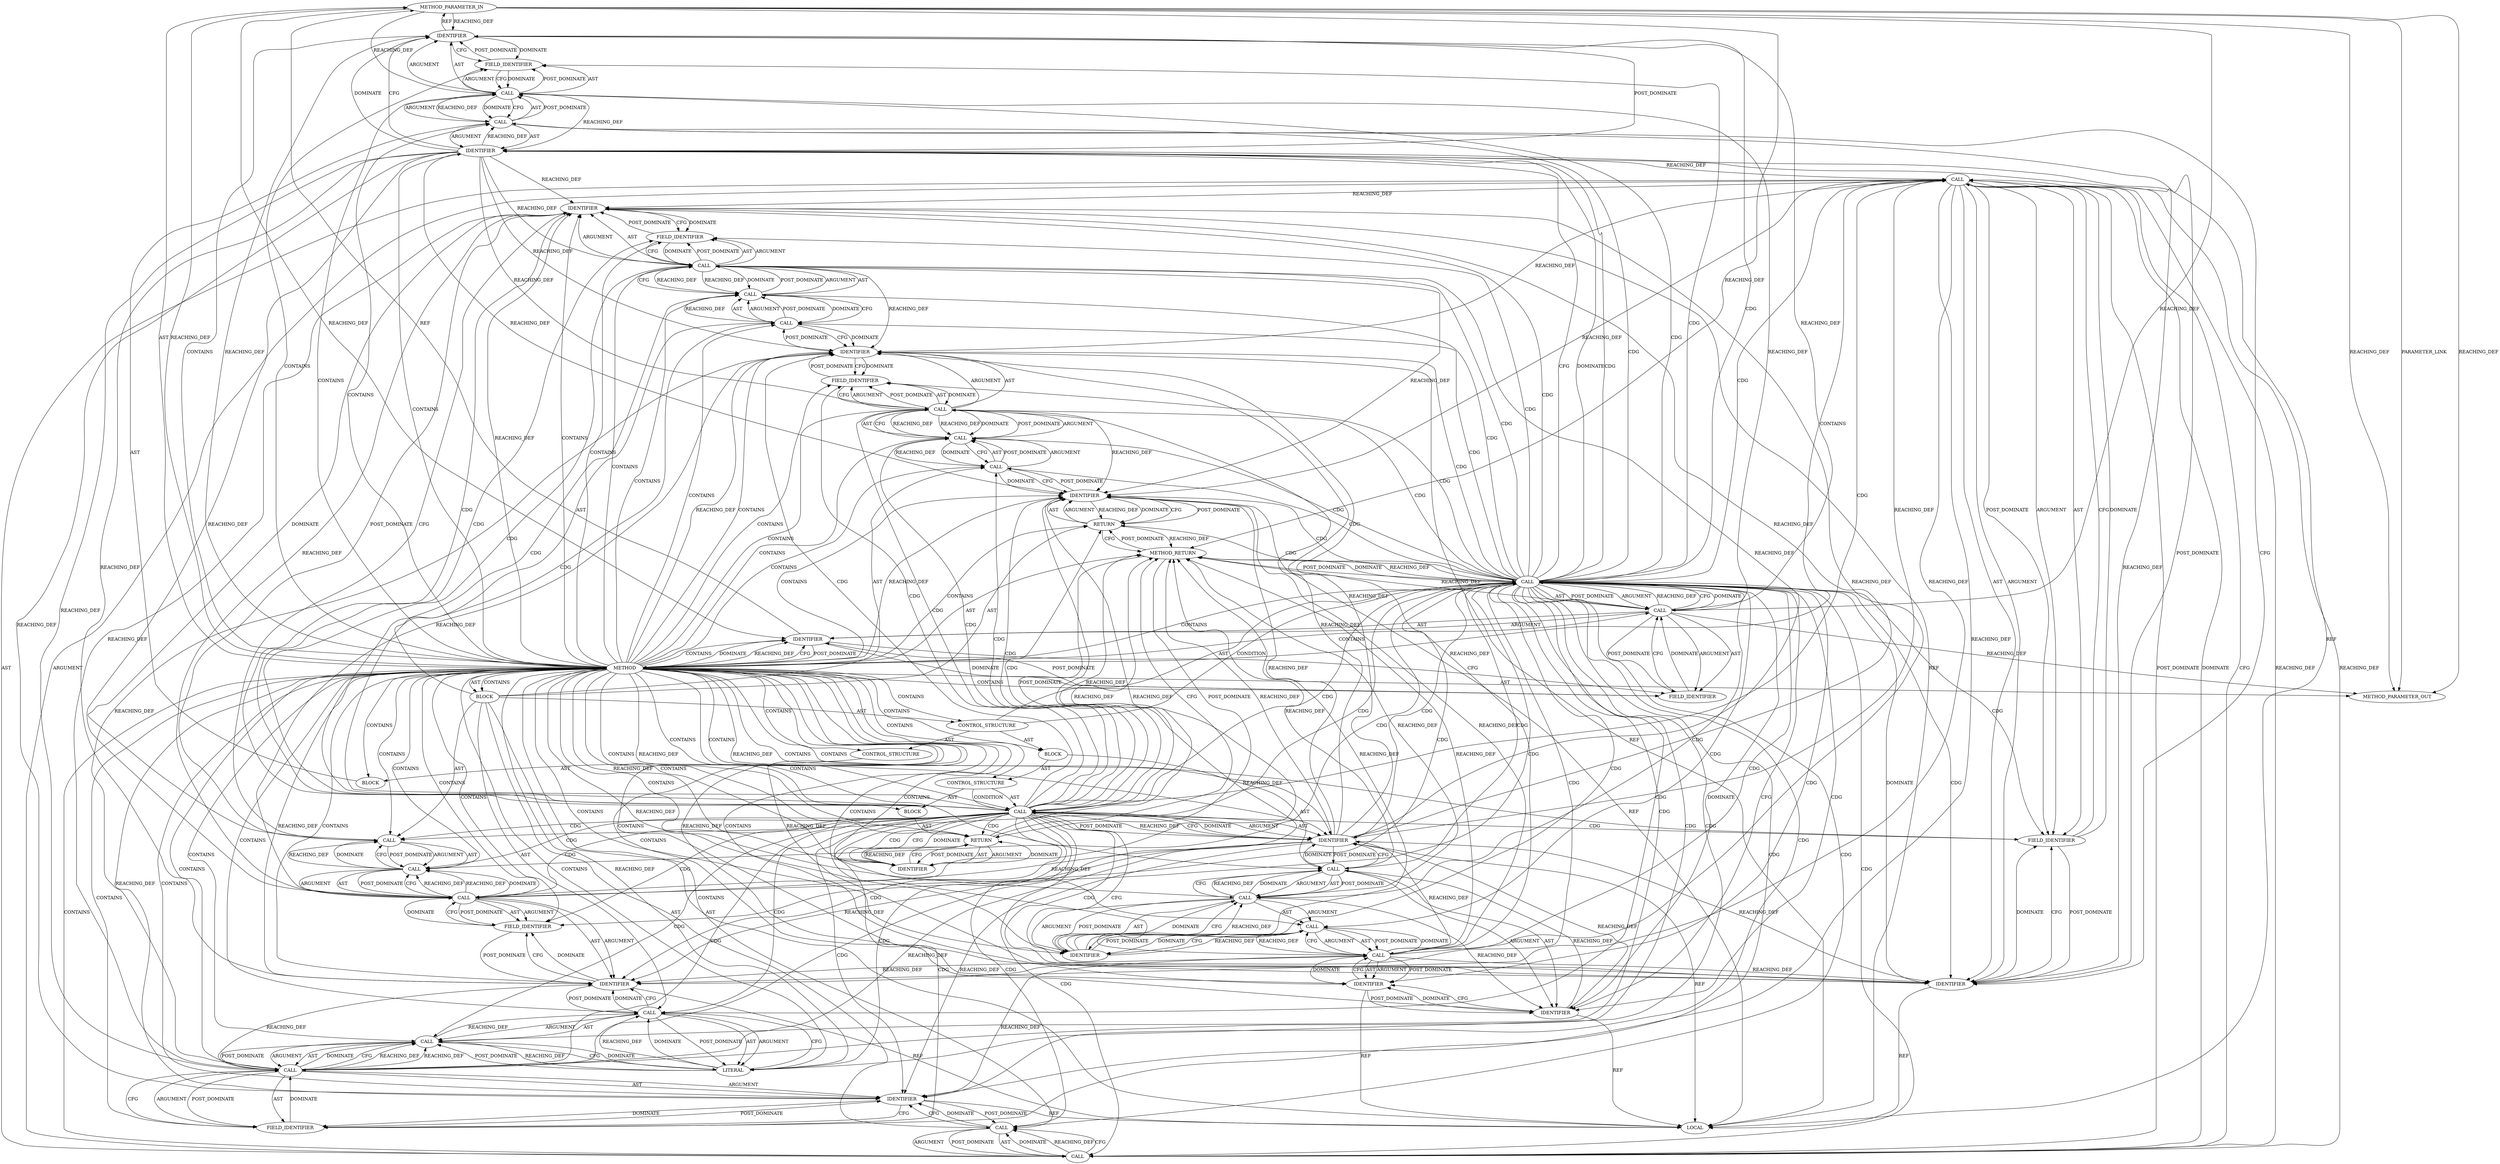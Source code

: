 digraph {
  18029 [label=METHOD_PARAMETER_IN ORDER=1 CODE="struct tls_context *ctx" IS_VARIADIC=false COLUMN_NUMBER=46 LINE_NUMBER=2636 TYPE_FULL_NAME="tls_context*" EVALUATION_STRATEGY="BY_VALUE" INDEX=1 NAME="ctx"]
  18046 [label=CALL ORDER=1 ARGUMENT_INDEX=-1 CODE="!sw_ctx_rx" COLUMN_NUMBER=7 METHOD_FULL_NAME="<operator>.logicalNot" LINE_NUMBER=2642 TYPE_FULL_NAME="<empty>" DISPATCH_TYPE="STATIC_DISPATCH" SIGNATURE="" NAME="<operator>.logicalNot"]
  18056 [label=IDENTIFIER ORDER=1 ARGUMENT_INDEX=1 CODE="ctx" COLUMN_NUMBER=15 LINE_NUMBER=2645 TYPE_FULL_NAME="tls_context*" NAME="ctx"]
  18081 [label=CALL ORDER=1 ARGUMENT_INDEX=1 CODE="sw_ctx_rx->async_hold" COLUMN_NUMBER=23 METHOD_FULL_NAME="<operator>.indirectFieldAccess" LINE_NUMBER=2652 TYPE_FULL_NAME="<empty>" DISPATCH_TYPE="STATIC_DISPATCH" SIGNATURE="" NAME="<operator>.indirectFieldAccess"]
  18073 [label=FIELD_IDENTIFIER ORDER=2 ARGUMENT_INDEX=2 CODE="wq" COLUMN_NUMBER=23 LINE_NUMBER=2650 CANONICAL_NAME="wq"]
  18041 [label=CALL ORDER=1 ARGUMENT_INDEX=1 CODE="sizeof(*sw_ctx_rx)" COLUMN_NUMBER=23 METHOD_FULL_NAME="<operator>.sizeOf" LINE_NUMBER=2641 TYPE_FULL_NAME="<empty>" DISPATCH_TYPE="STATIC_DISPATCH" SIGNATURE="" NAME="<operator>.sizeOf"]
  18077 [label=IDENTIFIER ORDER=1 ARGUMENT_INDEX=1 CODE="sw_ctx_rx" COLUMN_NUMBER=23 LINE_NUMBER=2651 TYPE_FULL_NAME="tls_sw_context_rx*" NAME="sw_ctx_rx"]
  18054 [label=IDENTIFIER ORDER=1 ARGUMENT_INDEX=1 CODE="sw_ctx_rx" COLUMN_NUMBER=3 LINE_NUMBER=2645 TYPE_FULL_NAME="tls_sw_context_rx*" NAME="sw_ctx_rx"]
  18045 [label=CONTROL_STRUCTURE CONTROL_STRUCTURE_TYPE="IF" ORDER=2 PARSER_TYPE_NAME="CASTIfStatement" ARGUMENT_INDEX=-1 CODE="if (!sw_ctx_rx)" COLUMN_NUMBER=3 LINE_NUMBER=2642]
  18063 [label=CALL ORDER=4 ARGUMENT_INDEX=-1 CODE="atomic_set(&sw_ctx_rx->decrypt_pending, 1)" COLUMN_NUMBER=2 METHOD_FULL_NAME="atomic_set" LINE_NUMBER=2649 TYPE_FULL_NAME="<empty>" DISPATCH_TYPE="STATIC_DISPATCH" SIGNATURE="" NAME="atomic_set"]
  18076 [label=CALL ORDER=1 ARGUMENT_INDEX=1 CODE="sw_ctx_rx->rx_list" COLUMN_NUMBER=23 METHOD_FULL_NAME="<operator>.indirectFieldAccess" LINE_NUMBER=2651 TYPE_FULL_NAME="<empty>" DISPATCH_TYPE="STATIC_DISPATCH" SIGNATURE="" NAME="<operator>.indirectFieldAccess"]
  18031 [label=LOCAL ORDER=1 CODE="struct tls_sw_context_rx* sw_ctx_rx" COLUMN_NUMBER=27 LINE_NUMBER=2638 TYPE_FULL_NAME="tls_sw_context_rx*" NAME="sw_ctx_rx"]
  18051 [label=CONTROL_STRUCTURE CONTROL_STRUCTURE_TYPE="ELSE" ORDER=3 PARSER_TYPE_NAME="CASTCompoundStatement" ARGUMENT_INDEX=-1 CODE="else" COLUMN_NUMBER=9 LINE_NUMBER=2644]
  18032 [label=CONTROL_STRUCTURE CONTROL_STRUCTURE_TYPE="IF" ORDER=2 PARSER_TYPE_NAME="CASTIfStatement" ARGUMENT_INDEX=-1 CODE="if (!ctx->priv_ctx_rx)" COLUMN_NUMBER=2 LINE_NUMBER=2640]
  18064 [label=CALL ORDER=1 ARGUMENT_INDEX=1 CODE="&sw_ctx_rx->decrypt_pending" COLUMN_NUMBER=13 METHOD_FULL_NAME="<operator>.addressOf" LINE_NUMBER=2649 TYPE_FULL_NAME="<empty>" DISPATCH_TYPE="STATIC_DISPATCH" SIGNATURE="" NAME="<operator>.addressOf"]
  18079 [label=CALL ORDER=7 ARGUMENT_INDEX=-1 CODE="skb_queue_head_init(&sw_ctx_rx->async_hold)" COLUMN_NUMBER=2 METHOD_FULL_NAME="skb_queue_head_init" LINE_NUMBER=2652 TYPE_FULL_NAME="<empty>" DISPATCH_TYPE="STATIC_DISPATCH" SIGNATURE="" NAME="skb_queue_head_init"]
  18082 [label=IDENTIFIER ORDER=1 ARGUMENT_INDEX=1 CODE="sw_ctx_rx" COLUMN_NUMBER=23 LINE_NUMBER=2652 TYPE_FULL_NAME="tls_sw_context_rx*" NAME="sw_ctx_rx"]
  18085 [label=IDENTIFIER ORDER=1 ARGUMENT_INDEX=-1 CODE="sw_ctx_rx" COLUMN_NUMBER=9 LINE_NUMBER=2654 TYPE_FULL_NAME="tls_sw_context_rx*" NAME="sw_ctx_rx"]
  18034 [label=CALL ORDER=1 ARGUMENT_INDEX=1 CODE="ctx->priv_ctx_rx" COLUMN_NUMBER=7 METHOD_FULL_NAME="<operator>.indirectFieldAccess" LINE_NUMBER=2640 TYPE_FULL_NAME="<empty>" DISPATCH_TYPE="STATIC_DISPATCH" SIGNATURE="" NAME="<operator>.indirectFieldAccess"]
  18042 [label=CALL ORDER=1 ARGUMENT_INDEX=1 CODE="*sw_ctx_rx" COLUMN_NUMBER=30 METHOD_FULL_NAME="<operator>.indirection" LINE_NUMBER=2641 TYPE_FULL_NAME="<empty>" DISPATCH_TYPE="STATIC_DISPATCH" SIGNATURE="" NAME="<operator>.indirection"]
  18047 [label=IDENTIFIER ORDER=1 ARGUMENT_INDEX=1 CODE="sw_ctx_rx" COLUMN_NUMBER=8 LINE_NUMBER=2642 TYPE_FULL_NAME="tls_sw_context_rx*" NAME="sw_ctx_rx"]
  18043 [label=IDENTIFIER ORDER=1 ARGUMENT_INDEX=1 CODE="sw_ctx_rx" COLUMN_NUMBER=31 LINE_NUMBER=2641 TYPE_FULL_NAME="tls_sw_context_rx*" NAME="sw_ctx_rx"]
  18037 [label=BLOCK ORDER=2 ARGUMENT_INDEX=-1 CODE="{
		sw_ctx_rx = kzalloc(sizeof(*sw_ctx_rx), GFP_KERNEL);
		if (!sw_ctx_rx)
			return NULL;
	}" COLUMN_NUMBER=25 LINE_NUMBER=2640 TYPE_FULL_NAME="void"]
  18033 [label=CALL ORDER=1 ARGUMENT_INDEX=-1 CODE="!ctx->priv_ctx_rx" COLUMN_NUMBER=6 METHOD_FULL_NAME="<operator>.logicalNot" LINE_NUMBER=2640 TYPE_FULL_NAME="<empty>" DISPATCH_TYPE="STATIC_DISPATCH" SIGNATURE="" NAME="<operator>.logicalNot"]
  18061 [label=IDENTIFIER ORDER=1 ARGUMENT_INDEX=1 CODE="sw_ctx_rx" COLUMN_NUMBER=20 LINE_NUMBER=2648 TYPE_FULL_NAME="tls_sw_context_rx*" NAME="sw_ctx_rx"]
  18059 [label=CALL ORDER=1 ARGUMENT_INDEX=1 CODE="&sw_ctx_rx->async_wait" COLUMN_NUMBER=19 METHOD_FULL_NAME="<operator>.addressOf" LINE_NUMBER=2648 TYPE_FULL_NAME="<empty>" DISPATCH_TYPE="STATIC_DISPATCH" SIGNATURE="" NAME="<operator>.addressOf"]
  18052 [label=BLOCK ORDER=1 ARGUMENT_INDEX=-1 CODE="{
		sw_ctx_rx = ctx->priv_ctx_rx;
	}" COLUMN_NUMBER=9 LINE_NUMBER=2644 TYPE_FULL_NAME="void"]
  18048 [label=BLOCK ORDER=2 ARGUMENT_INDEX=-1 CODE="<empty>" COLUMN_NUMBER=4 LINE_NUMBER=2643 TYPE_FULL_NAME="void"]
  18080 [label=CALL ORDER=1 ARGUMENT_INDEX=1 CODE="&sw_ctx_rx->async_hold" COLUMN_NUMBER=22 METHOD_FULL_NAME="<operator>.addressOf" LINE_NUMBER=2652 TYPE_FULL_NAME="<empty>" DISPATCH_TYPE="STATIC_DISPATCH" SIGNATURE="" NAME="<operator>.addressOf"]
  18072 [label=IDENTIFIER ORDER=1 ARGUMENT_INDEX=1 CODE="sw_ctx_rx" COLUMN_NUMBER=23 LINE_NUMBER=2650 TYPE_FULL_NAME="tls_sw_context_rx*" NAME="sw_ctx_rx"]
  18084 [label=RETURN ORDER=8 ARGUMENT_INDEX=-1 CODE="return sw_ctx_rx;" COLUMN_NUMBER=2 LINE_NUMBER=2654]
  18058 [label=CALL ORDER=3 ARGUMENT_INDEX=-1 CODE="crypto_init_wait(&sw_ctx_rx->async_wait)" COLUMN_NUMBER=2 METHOD_FULL_NAME="crypto_init_wait" LINE_NUMBER=2648 TYPE_FULL_NAME="<empty>" DISPATCH_TYPE="STATIC_DISPATCH" SIGNATURE="" NAME="crypto_init_wait"]
  18074 [label=CALL ORDER=6 ARGUMENT_INDEX=-1 CODE="skb_queue_head_init(&sw_ctx_rx->rx_list)" COLUMN_NUMBER=2 METHOD_FULL_NAME="skb_queue_head_init" LINE_NUMBER=2651 TYPE_FULL_NAME="<empty>" DISPATCH_TYPE="STATIC_DISPATCH" SIGNATURE="" NAME="skb_queue_head_init"]
  18039 [label=IDENTIFIER ORDER=1 ARGUMENT_INDEX=1 CODE="sw_ctx_rx" COLUMN_NUMBER=3 LINE_NUMBER=2641 TYPE_FULL_NAME="tls_sw_context_rx*" NAME="sw_ctx_rx"]
  18057 [label=FIELD_IDENTIFIER ORDER=2 ARGUMENT_INDEX=2 CODE="priv_ctx_rx" COLUMN_NUMBER=15 LINE_NUMBER=2645 CANONICAL_NAME="priv_ctx_rx"]
  18068 [label=LITERAL ORDER=2 ARGUMENT_INDEX=2 CODE="1" COLUMN_NUMBER=42 LINE_NUMBER=2649 TYPE_FULL_NAME="int"]
  18065 [label=CALL ORDER=1 ARGUMENT_INDEX=1 CODE="sw_ctx_rx->decrypt_pending" COLUMN_NUMBER=14 METHOD_FULL_NAME="<operator>.indirectFieldAccess" LINE_NUMBER=2649 TYPE_FULL_NAME="<empty>" DISPATCH_TYPE="STATIC_DISPATCH" SIGNATURE="" NAME="<operator>.indirectFieldAccess"]
  18070 [label=CALL ORDER=1 ARGUMENT_INDEX=1 CODE="&sw_ctx_rx->wq" COLUMN_NUMBER=22 METHOD_FULL_NAME="<operator>.addressOf" LINE_NUMBER=2650 TYPE_FULL_NAME="<empty>" DISPATCH_TYPE="STATIC_DISPATCH" SIGNATURE="" NAME="<operator>.addressOf"]
  18036 [label=FIELD_IDENTIFIER ORDER=2 ARGUMENT_INDEX=2 CODE="priv_ctx_rx" COLUMN_NUMBER=7 LINE_NUMBER=2640 CANONICAL_NAME="priv_ctx_rx"]
  18086 [label=METHOD_RETURN ORDER=3 CODE="RET" COLUMN_NUMBER=1 LINE_NUMBER=2636 TYPE_FULL_NAME="struct tls_sw_context_rx" EVALUATION_STRATEGY="BY_VALUE"]
  18078 [label=FIELD_IDENTIFIER ORDER=2 ARGUMENT_INDEX=2 CODE="rx_list" COLUMN_NUMBER=23 LINE_NUMBER=2651 CANONICAL_NAME="rx_list"]
  18050 [label=IDENTIFIER ORDER=1 ARGUMENT_INDEX=-1 CODE="NULL" COLUMN_NUMBER=11 LINE_NUMBER=2643 TYPE_FULL_NAME="ANY" NAME="NULL"]
  18053 [label=CALL ORDER=1 ARGUMENT_INDEX=-1 CODE="sw_ctx_rx = ctx->priv_ctx_rx" COLUMN_NUMBER=3 METHOD_FULL_NAME="<operator>.assignment" LINE_NUMBER=2645 TYPE_FULL_NAME="<empty>" DISPATCH_TYPE="STATIC_DISPATCH" SIGNATURE="" NAME="<operator>.assignment"]
  18055 [label=CALL ORDER=2 ARGUMENT_INDEX=2 CODE="ctx->priv_ctx_rx" COLUMN_NUMBER=15 METHOD_FULL_NAME="<operator>.indirectFieldAccess" LINE_NUMBER=2645 TYPE_FULL_NAME="<empty>" DISPATCH_TYPE="STATIC_DISPATCH" SIGNATURE="" NAME="<operator>.indirectFieldAccess"]
  18071 [label=CALL ORDER=1 ARGUMENT_INDEX=1 CODE="sw_ctx_rx->wq" COLUMN_NUMBER=23 METHOD_FULL_NAME="<operator>.indirectFieldAccess" LINE_NUMBER=2650 TYPE_FULL_NAME="<empty>" DISPATCH_TYPE="STATIC_DISPATCH" SIGNATURE="" NAME="<operator>.indirectFieldAccess"]
  18035 [label=IDENTIFIER ORDER=1 ARGUMENT_INDEX=1 CODE="ctx" COLUMN_NUMBER=7 LINE_NUMBER=2640 TYPE_FULL_NAME="tls_context*" NAME="ctx"]
  18028 [label=METHOD COLUMN_NUMBER=1 LINE_NUMBER=2636 COLUMN_NUMBER_END=1 IS_EXTERNAL=false SIGNATURE="struct tls_sw_context_rx init_ctx_rx (tls_context*)" NAME="init_ctx_rx" AST_PARENT_TYPE="TYPE_DECL" AST_PARENT_FULL_NAME="tls_sw.c:<global>" ORDER=66 CODE="static struct tls_sw_context_rx *init_ctx_rx(struct tls_context *ctx)
{
	struct tls_sw_context_rx *sw_ctx_rx;

	if (!ctx->priv_ctx_rx) {
		sw_ctx_rx = kzalloc(sizeof(*sw_ctx_rx), GFP_KERNEL);
		if (!sw_ctx_rx)
			return NULL;
	} else {
		sw_ctx_rx = ctx->priv_ctx_rx;
	}

	crypto_init_wait(&sw_ctx_rx->async_wait);
	atomic_set(&sw_ctx_rx->decrypt_pending, 1);
	init_waitqueue_head(&sw_ctx_rx->wq);
	skb_queue_head_init(&sw_ctx_rx->rx_list);
	skb_queue_head_init(&sw_ctx_rx->async_hold);

	return sw_ctx_rx;
}" FULL_NAME="init_ctx_rx" LINE_NUMBER_END=2655 FILENAME="tls_sw.c"]
  18067 [label=FIELD_IDENTIFIER ORDER=2 ARGUMENT_INDEX=2 CODE="decrypt_pending" COLUMN_NUMBER=14 LINE_NUMBER=2649 CANONICAL_NAME="decrypt_pending"]
  18044 [label=IDENTIFIER ORDER=2 ARGUMENT_INDEX=2 CODE="GFP_KERNEL" COLUMN_NUMBER=43 LINE_NUMBER=2641 TYPE_FULL_NAME="ANY" NAME="GFP_KERNEL"]
  18075 [label=CALL ORDER=1 ARGUMENT_INDEX=1 CODE="&sw_ctx_rx->rx_list" COLUMN_NUMBER=22 METHOD_FULL_NAME="<operator>.addressOf" LINE_NUMBER=2651 TYPE_FULL_NAME="<empty>" DISPATCH_TYPE="STATIC_DISPATCH" SIGNATURE="" NAME="<operator>.addressOf"]
  18030 [label=BLOCK ORDER=2 ARGUMENT_INDEX=-1 CODE="{
	struct tls_sw_context_rx *sw_ctx_rx;

	if (!ctx->priv_ctx_rx) {
		sw_ctx_rx = kzalloc(sizeof(*sw_ctx_rx), GFP_KERNEL);
		if (!sw_ctx_rx)
			return NULL;
	} else {
		sw_ctx_rx = ctx->priv_ctx_rx;
	}

	crypto_init_wait(&sw_ctx_rx->async_wait);
	atomic_set(&sw_ctx_rx->decrypt_pending, 1);
	init_waitqueue_head(&sw_ctx_rx->wq);
	skb_queue_head_init(&sw_ctx_rx->rx_list);
	skb_queue_head_init(&sw_ctx_rx->async_hold);

	return sw_ctx_rx;
}" COLUMN_NUMBER=1 LINE_NUMBER=2637 TYPE_FULL_NAME="void"]
  21716 [label=METHOD_PARAMETER_OUT ORDER=1 CODE="struct tls_context *ctx" IS_VARIADIC=false COLUMN_NUMBER=46 LINE_NUMBER=2636 TYPE_FULL_NAME="tls_context*" EVALUATION_STRATEGY="BY_VALUE" INDEX=1 NAME="ctx"]
  18040 [label=CALL ORDER=2 ARGUMENT_INDEX=2 CODE="kzalloc(sizeof(*sw_ctx_rx), GFP_KERNEL)" COLUMN_NUMBER=15 METHOD_FULL_NAME="kzalloc" LINE_NUMBER=2641 TYPE_FULL_NAME="<empty>" DISPATCH_TYPE="STATIC_DISPATCH" SIGNATURE="" NAME="kzalloc"]
  18038 [label=CALL ORDER=1 ARGUMENT_INDEX=-1 CODE="sw_ctx_rx = kzalloc(sizeof(*sw_ctx_rx), GFP_KERNEL)" COLUMN_NUMBER=3 METHOD_FULL_NAME="<operator>.assignment" LINE_NUMBER=2641 TYPE_FULL_NAME="<empty>" DISPATCH_TYPE="STATIC_DISPATCH" SIGNATURE="" NAME="<operator>.assignment"]
  18066 [label=IDENTIFIER ORDER=1 ARGUMENT_INDEX=1 CODE="sw_ctx_rx" COLUMN_NUMBER=14 LINE_NUMBER=2649 TYPE_FULL_NAME="tls_sw_context_rx*" NAME="sw_ctx_rx"]
  18049 [label=RETURN ORDER=1 ARGUMENT_INDEX=1 CODE="return NULL;" COLUMN_NUMBER=4 LINE_NUMBER=2643]
  18062 [label=FIELD_IDENTIFIER ORDER=2 ARGUMENT_INDEX=2 CODE="async_wait" COLUMN_NUMBER=20 LINE_NUMBER=2648 CANONICAL_NAME="async_wait"]
  18069 [label=CALL ORDER=5 ARGUMENT_INDEX=-1 CODE="init_waitqueue_head(&sw_ctx_rx->wq)" COLUMN_NUMBER=2 METHOD_FULL_NAME="init_waitqueue_head" LINE_NUMBER=2650 TYPE_FULL_NAME="<empty>" DISPATCH_TYPE="STATIC_DISPATCH" SIGNATURE="" NAME="init_waitqueue_head"]
  18060 [label=CALL ORDER=1 ARGUMENT_INDEX=1 CODE="sw_ctx_rx->async_wait" COLUMN_NUMBER=20 METHOD_FULL_NAME="<operator>.indirectFieldAccess" LINE_NUMBER=2648 TYPE_FULL_NAME="<empty>" DISPATCH_TYPE="STATIC_DISPATCH" SIGNATURE="" NAME="<operator>.indirectFieldAccess"]
  18083 [label=FIELD_IDENTIFIER ORDER=2 ARGUMENT_INDEX=2 CODE="async_hold" COLUMN_NUMBER=23 LINE_NUMBER=2652 CANONICAL_NAME="async_hold"]
  18028 -> 18035 [label=CONTAINS ]
  18028 -> 18040 [label=CONTAINS ]
  18029 -> 18035 [label=REACHING_DEF VARIABLE="ctx"]
  18033 -> 18086 [label=DOMINATE ]
  18056 -> 18057 [label=DOMINATE ]
  18078 -> 18076 [label=CFG ]
  18057 -> 18055 [label=CFG ]
  18059 -> 18058 [label=DOMINATE ]
  18044 -> 18086 [label=REACHING_DEF VARIABLE="GFP_KERNEL"]
  18068 -> 18063 [label=CFG ]
  18075 -> 18076 [label=POST_DOMINATE ]
  18046 -> 18071 [label=CDG ]
  18033 -> 18077 [label=CDG ]
  18041 -> 18042 [label=ARGUMENT ]
  18053 -> 18055 [label=AST ]
  18077 -> 18069 [label=POST_DOMINATE ]
  18028 -> 18065 [label=CONTAINS ]
  18030 -> 18079 [label=AST ]
  18047 -> 18046 [label=REACHING_DEF VARIABLE="sw_ctx_rx"]
  18047 -> 18077 [label=REACHING_DEF VARIABLE="sw_ctx_rx"]
  18072 -> 18073 [label=DOMINATE ]
  18028 -> 18029 [label=REACHING_DEF VARIABLE=""]
  18033 -> 18070 [label=CDG ]
  18079 -> 18080 [label=AST ]
  18054 -> 18077 [label=REACHING_DEF VARIABLE="sw_ctx_rx"]
  18041 -> 18042 [label=AST ]
  18060 -> 18062 [label=POST_DOMINATE ]
  18072 -> 18073 [label=CFG ]
  18033 -> 18063 [label=CDG ]
  18060 -> 18059 [label=CFG ]
  18052 -> 18053 [label=AST ]
  18034 -> 18033 [label=REACHING_DEF VARIABLE="ctx->priv_ctx_rx"]
  18028 -> 18044 [label=REACHING_DEF VARIABLE=""]
  18054 -> 18085 [label=REACHING_DEF VARIABLE="sw_ctx_rx"]
  18085 -> 18084 [label=REACHING_DEF VARIABLE="sw_ctx_rx"]
  18033 -> 18054 [label=CFG ]
  18028 -> 18075 [label=CONTAINS ]
  18060 -> 18082 [label=REACHING_DEF VARIABLE="sw_ctx_rx->async_wait"]
  18028 -> 18073 [label=CONTAINS ]
  18046 -> 18077 [label=CDG ]
  18038 -> 18040 [label=ARGUMENT ]
  18081 -> 18083 [label=ARGUMENT ]
  18030 -> 18031 [label=AST ]
  18028 -> 18050 [label=REACHING_DEF VARIABLE=""]
  18060 -> 18061 [label=AST ]
  18064 -> 18065 [label=POST_DOMINATE ]
  18028 -> 18061 [label=REACHING_DEF VARIABLE=""]
  18028 -> 18082 [label=CONTAINS ]
  18055 -> 18057 [label=POST_DOMINATE ]
  18058 -> 18059 [label=ARGUMENT ]
  18066 -> 18067 [label=DOMINATE ]
  18053 -> 18054 [label=ARGUMENT ]
  18033 -> 18062 [label=CDG ]
  18028 -> 18038 [label=CONTAINS ]
  18046 -> 18070 [label=CDG ]
  18081 -> 18082 [label=ARGUMENT ]
  18075 -> 18074 [label=REACHING_DEF VARIABLE="&sw_ctx_rx->rx_list"]
  18082 -> 18083 [label=CFG ]
  18069 -> 18070 [label=POST_DOMINATE ]
  18033 -> 18044 [label=CDG ]
  18071 -> 18070 [label=CFG ]
  18036 -> 18034 [label=CFG ]
  18076 -> 18075 [label=CFG ]
  18035 -> 18029 [label=REF ]
  18033 -> 18043 [label=CDG ]
  18054 -> 18031 [label=REF ]
  18033 -> 18041 [label=CDG ]
  18041 -> 18044 [label=DOMINATE ]
  18074 -> 18082 [label=CFG ]
  18084 -> 18086 [label=REACHING_DEF VARIABLE="<RET>"]
  18034 -> 18033 [label=CFG ]
  18028 -> 18051 [label=CONTAINS ]
  18042 -> 18066 [label=REACHING_DEF VARIABLE="*sw_ctx_rx"]
  18033 -> 18047 [label=CDG ]
  18044 -> 18040 [label=DOMINATE ]
  18065 -> 18085 [label=REACHING_DEF VARIABLE="sw_ctx_rx->decrypt_pending"]
  18034 -> 18086 [label=REACHING_DEF VARIABLE="ctx->priv_ctx_rx"]
  18042 -> 18085 [label=REACHING_DEF VARIABLE="*sw_ctx_rx"]
  18076 -> 18082 [label=REACHING_DEF VARIABLE="sw_ctx_rx->rx_list"]
  18038 -> 18086 [label=REACHING_DEF VARIABLE="sw_ctx_rx = kzalloc(sizeof(*sw_ctx_rx), GFP_KERNEL)"]
  18040 -> 18038 [label=CFG ]
  18075 -> 18074 [label=DOMINATE ]
  18034 -> 18035 [label=ARGUMENT ]
  18028 -> 18048 [label=CONTAINS ]
  18066 -> 18067 [label=CFG ]
  18038 -> 18040 [label=AST ]
  18084 -> 18085 [label=POST_DOMINATE ]
  18080 -> 18081 [label=POST_DOMINATE ]
  18064 -> 18065 [label=ARGUMENT ]
  18033 -> 18082 [label=CDG ]
  18046 -> 18069 [label=CDG ]
  18034 -> 21716 [label=REACHING_DEF VARIABLE="ctx->priv_ctx_rx"]
  18042 -> 18086 [label=REACHING_DEF VARIABLE="*sw_ctx_rx"]
  18070 -> 18069 [label=REACHING_DEF VARIABLE="&sw_ctx_rx->wq"]
  18065 -> 18067 [label=POST_DOMINATE ]
  18081 -> 18085 [label=REACHING_DEF VARIABLE="sw_ctx_rx->async_hold"]
  18030 -> 18058 [label=AST ]
  18036 -> 18034 [label=DOMINATE ]
  18040 -> 18044 [label=ARGUMENT ]
  18069 -> 18077 [label=CFG ]
  18046 -> 18058 [label=CDG ]
  18045 -> 18046 [label=AST ]
  18028 -> 18059 [label=CONTAINS ]
  18085 -> 18084 [label=DOMINATE ]
  18058 -> 18059 [label=POST_DOMINATE ]
  18046 -> 18062 [label=CDG ]
  18081 -> 18083 [label=POST_DOMINATE ]
  18069 -> 18070 [label=ARGUMENT ]
  18045 -> 18046 [label=CONDITION ]
  18058 -> 18066 [label=CFG ]
  18043 -> 18042 [label=DOMINATE ]
  18061 -> 18062 [label=DOMINATE ]
  18046 -> 18081 [label=CDG ]
  18033 -> 18074 [label=CDG ]
  18047 -> 18061 [label=REACHING_DEF VARIABLE="sw_ctx_rx"]
  18055 -> 18057 [label=AST ]
  18035 -> 18028 [label=POST_DOMINATE ]
  18070 -> 18069 [label=DOMINATE ]
  18040 -> 18044 [label=AST ]
  18040 -> 18041 [label=ARGUMENT ]
  18030 -> 18084 [label=AST ]
  18053 -> 18055 [label=POST_DOMINATE ]
  18028 -> 18060 [label=CONTAINS ]
  18073 -> 18071 [label=DOMINATE ]
  18064 -> 18068 [label=CFG ]
  18069 -> 18077 [label=DOMINATE ]
  18033 -> 18066 [label=CDG ]
  18071 -> 18073 [label=POST_DOMINATE ]
  18080 -> 18079 [label=CFG ]
  18041 -> 18042 [label=POST_DOMINATE ]
  18060 -> 18072 [label=REACHING_DEF VARIABLE="sw_ctx_rx->async_wait"]
  18028 -> 18036 [label=CONTAINS ]
  18057 -> 18056 [label=POST_DOMINATE ]
  18079 -> 18085 [label=DOMINATE ]
  18059 -> 18060 [label=AST ]
  18069 -> 18070 [label=AST ]
  18063 -> 18068 [label=POST_DOMINATE ]
  18071 -> 18070 [label=REACHING_DEF VARIABLE="sw_ctx_rx->wq"]
  18071 -> 18070 [label=REACHING_DEF VARIABLE="sw_ctx_rx->wq"]
  18028 -> 18069 [label=CONTAINS ]
  18054 -> 18056 [label=CFG ]
  18065 -> 18064 [label=DOMINATE ]
  18084 -> 18085 [label=AST ]
  18033 -> 18039 [label=DOMINATE ]
  18054 -> 18065 [label=REACHING_DEF VARIABLE="sw_ctx_rx"]
  18034 -> 18055 [label=REACHING_DEF VARIABLE="ctx->priv_ctx_rx"]
  18063 -> 18072 [label=DOMINATE ]
  18079 -> 18085 [label=CFG ]
  18028 -> 18079 [label=CONTAINS ]
  18046 -> 18060 [label=CDG ]
  18028 -> 18071 [label=CONTAINS ]
  18055 -> 18056 [label=ARGUMENT ]
  18033 -> 18034 [label=ARGUMENT ]
  18076 -> 18077 [label=AST ]
  18028 -> 18032 [label=CONTAINS ]
  18028 -> 18049 [label=REACHING_DEF VARIABLE=""]
  18047 -> 18085 [label=REACHING_DEF VARIABLE="sw_ctx_rx"]
  18050 -> 18049 [label=DOMINATE ]
  18063 -> 18064 [label=ARGUMENT ]
  18074 -> 18082 [label=DOMINATE ]
  18028 -> 18045 [label=CONTAINS ]
  18071 -> 18072 [label=AST ]
  18035 -> 18036 [label=DOMINATE ]
  18059 -> 18058 [label=REACHING_DEF VARIABLE="&sw_ctx_rx->async_wait"]
  18080 -> 18079 [label=REACHING_DEF VARIABLE="&sw_ctx_rx->async_hold"]
  18046 -> 18047 [label=ARGUMENT ]
  18055 -> 18053 [label=REACHING_DEF VARIABLE="ctx->priv_ctx_rx"]
  18063 -> 18068 [label=AST ]
  18033 -> 18084 [label=CDG ]
  18076 -> 18085 [label=REACHING_DEF VARIABLE="sw_ctx_rx->rx_list"]
  18042 -> 18077 [label=REACHING_DEF VARIABLE="*sw_ctx_rx"]
  18042 -> 18043 [label=AST ]
  18065 -> 18072 [label=REACHING_DEF VARIABLE="sw_ctx_rx->decrypt_pending"]
  18028 -> 18085 [label=CONTAINS ]
  18033 -> 18075 [label=CDG ]
  18037 -> 18038 [label=AST ]
  18044 -> 18041 [label=REACHING_DEF VARIABLE="GFP_KERNEL"]
  18028 -> 18056 [label=CONTAINS ]
  18061 -> 18062 [label=CFG ]
  18070 -> 18069 [label=CFG ]
  18077 -> 18078 [label=CFG ]
  18071 -> 18073 [label=AST ]
  18033 -> 18078 [label=CDG ]
  18029 -> 18086 [label=REACHING_DEF VARIABLE="ctx"]
  18060 -> 18085 [label=REACHING_DEF VARIABLE="sw_ctx_rx->async_wait"]
  18058 -> 18066 [label=DOMINATE ]
  18028 -> 18047 [label=REACHING_DEF VARIABLE=""]
  18071 -> 18085 [label=REACHING_DEF VARIABLE="sw_ctx_rx->wq"]
  18040 -> 18086 [label=REACHING_DEF VARIABLE="kzalloc(sizeof(*sw_ctx_rx), GFP_KERNEL)"]
  18046 -> 18085 [label=CDG ]
  18049 -> 18050 [label=ARGUMENT ]
  18047 -> 18060 [label=REACHING_DEF VARIABLE="sw_ctx_rx"]
  18034 -> 18036 [label=ARGUMENT ]
  18083 -> 18081 [label=CFG ]
  18042 -> 18061 [label=REACHING_DEF VARIABLE="*sw_ctx_rx"]
  18082 -> 18031 [label=REF ]
  18030 -> 18069 [label=AST ]
  18028 -> 18070 [label=CONTAINS ]
  18028 -> 18074 [label=CONTAINS ]
  18046 -> 18078 [label=CDG ]
  18033 -> 18040 [label=CDG ]
  18059 -> 18058 [label=CFG ]
  18047 -> 18086 [label=REACHING_DEF VARIABLE="sw_ctx_rx"]
  18039 -> 18047 [label=REACHING_DEF VARIABLE="sw_ctx_rx"]
  18028 -> 18063 [label=CONTAINS ]
  18033 -> 18057 [label=CDG ]
  18049 -> 18086 [label=CFG ]
  18042 -> 18043 [label=ARGUMENT ]
  18084 -> 18086 [label=CFG ]
  18055 -> 18053 [label=CFG ]
  18055 -> 18057 [label=ARGUMENT ]
  18028 -> 18077 [label=REACHING_DEF VARIABLE=""]
  18054 -> 18071 [label=REACHING_DEF VARIABLE="sw_ctx_rx"]
  18046 -> 18061 [label=CDG ]
  18039 -> 18043 [label=DOMINATE ]
  18046 -> 18059 [label=CDG ]
  18046 -> 18049 [label=CDG ]
  18067 -> 18066 [label=POST_DOMINATE ]
  18074 -> 18075 [label=AST ]
  18033 -> 18081 [label=CDG ]
  18043 -> 18042 [label=CFG ]
  18054 -> 18082 [label=REACHING_DEF VARIABLE="sw_ctx_rx"]
  18033 -> 18054 [label=DOMINATE ]
  18032 -> 18033 [label=CONDITION ]
  18046 -> 18080 [label=CDG ]
  18047 -> 18066 [label=REACHING_DEF VARIABLE="sw_ctx_rx"]
  18055 -> 18053 [label=DOMINATE ]
  18065 -> 18082 [label=REACHING_DEF VARIABLE="sw_ctx_rx->decrypt_pending"]
  18036 -> 18035 [label=POST_DOMINATE ]
  18065 -> 18077 [label=REACHING_DEF VARIABLE="sw_ctx_rx->decrypt_pending"]
  18063 -> 18072 [label=CFG ]
  18048 -> 18049 [label=AST ]
  18046 -> 18065 [label=CDG ]
  18054 -> 18061 [label=REACHING_DEF VARIABLE="sw_ctx_rx"]
  18033 -> 18056 [label=CDG ]
  18059 -> 18060 [label=ARGUMENT ]
  18064 -> 18063 [label=REACHING_DEF VARIABLE="&sw_ctx_rx->decrypt_pending"]
  18033 -> 18068 [label=CDG ]
  18033 -> 18073 [label=CDG ]
  18028 -> 18041 [label=CONTAINS ]
  18065 -> 18066 [label=AST ]
  18054 -> 18056 [label=DOMINATE ]
  18085 -> 18031 [label=REF ]
  18032 -> 18051 [label=AST ]
  18053 -> 18054 [label=AST ]
  18029 -> 18055 [label=REACHING_DEF VARIABLE="ctx"]
  18046 -> 18050 [label=CDG ]
  18044 -> 18040 [label=CFG ]
  18086 -> 18033 [label=POST_DOMINATE ]
  18055 -> 18056 [label=AST ]
  18033 -> 18034 [label=AST ]
  18083 -> 18082 [label=POST_DOMINATE ]
  18078 -> 18077 [label=POST_DOMINATE ]
  18034 -> 18056 [label=REACHING_DEF VARIABLE="ctx->priv_ctx_rx"]
  18086 -> 18049 [label=POST_DOMINATE ]
  18054 -> 18053 [label=REACHING_DEF VARIABLE="sw_ctx_rx"]
  18035 -> 18036 [label=CFG ]
  18081 -> 18082 [label=AST ]
  18077 -> 18078 [label=DOMINATE ]
  18042 -> 18041 [label=DOMINATE ]
  18061 -> 18053 [label=POST_DOMINATE ]
  18028 -> 18034 [label=CONTAINS ]
  18068 -> 18064 [label=POST_DOMINATE ]
  18047 -> 18082 [label=REACHING_DEF VARIABLE="sw_ctx_rx"]
  18028 -> 18054 [label=CONTAINS ]
  18074 -> 18075 [label=ARGUMENT ]
  18050 -> 18049 [label=REACHING_DEF VARIABLE="NULL"]
  18049 -> 18050 [label=POST_DOMINATE ]
  18076 -> 18077 [label=ARGUMENT ]
  18033 -> 18058 [label=CDG ]
  18076 -> 18078 [label=POST_DOMINATE ]
  18042 -> 18047 [label=REACHING_DEF VARIABLE="*sw_ctx_rx"]
  18033 -> 18034 [label=POST_DOMINATE ]
  18028 -> 18080 [label=CONTAINS ]
  18028 -> 18058 [label=CONTAINS ]
  18060 -> 18059 [label=DOMINATE ]
  18053 -> 18061 [label=CFG ]
  18028 -> 18062 [label=CONTAINS ]
  18053 -> 18055 [label=ARGUMENT ]
  18033 -> 18061 [label=CDG ]
  18062 -> 18060 [label=CFG ]
  18028 -> 18049 [label=CONTAINS ]
  18063 -> 18068 [label=ARGUMENT ]
  18046 -> 18068 [label=CDG ]
  18074 -> 18075 [label=POST_DOMINATE ]
  18046 -> 18073 [label=CDG ]
  18056 -> 18054 [label=POST_DOMINATE ]
  18042 -> 18082 [label=REACHING_DEF VARIABLE="*sw_ctx_rx"]
  18028 -> 18082 [label=REACHING_DEF VARIABLE=""]
  18033 -> 18042 [label=CDG ]
  18049 -> 18086 [label=REACHING_DEF VARIABLE="<RET>"]
  18046 -> 18067 [label=CDG ]
  18082 -> 18074 [label=POST_DOMINATE ]
  18033 -> 18083 [label=CDG ]
  18028 -> 18055 [label=CONTAINS ]
  18028 -> 18066 [label=REACHING_DEF VARIABLE=""]
  18028 -> 18043 [label=CONTAINS ]
  18046 -> 18074 [label=CDG ]
  18059 -> 18060 [label=POST_DOMINATE ]
  18082 -> 18083 [label=DOMINATE ]
  18049 -> 18050 [label=AST ]
  18033 -> 18086 [label=REACHING_DEF VARIABLE="!ctx->priv_ctx_rx"]
  18033 -> 18071 [label=CDG ]
  18033 -> 18067 [label=CDG ]
  18043 -> 18039 [label=POST_DOMINATE ]
  18028 -> 18084 [label=CONTAINS ]
  18033 -> 18076 [label=CDG ]
  18060 -> 18066 [label=REACHING_DEF VARIABLE="sw_ctx_rx->async_wait"]
  18071 -> 18073 [label=ARGUMENT ]
  18028 -> 21716 [label=AST ]
  18028 -> 18035 [label=DOMINATE ]
  18028 -> 18086 [label=AST ]
  18079 -> 18080 [label=POST_DOMINATE ]
  18046 -> 18075 [label=CDG ]
  18075 -> 18074 [label=CFG ]
  18040 -> 18038 [label=REACHING_DEF VARIABLE="kzalloc(sizeof(*sw_ctx_rx), GFP_KERNEL)"]
  18046 -> 18084 [label=CDG ]
  18063 -> 18064 [label=AST ]
  18046 -> 18079 [label=CDG ]
  18033 -> 18079 [label=CDG ]
  18067 -> 18065 [label=CFG ]
  18040 -> 18041 [label=AST ]
  18028 -> 18042 [label=CONTAINS ]
  18041 -> 18044 [label=CFG ]
  18047 -> 18065 [label=REACHING_DEF VARIABLE="sw_ctx_rx"]
  18028 -> 18085 [label=REACHING_DEF VARIABLE=""]
  18033 -> 18085 [label=CDG ]
  18033 -> 18038 [label=CDG ]
  18070 -> 18071 [label=ARGUMENT ]
  18033 -> 18039 [label=CFG ]
  18080 -> 18081 [label=ARGUMENT ]
  18033 -> 18055 [label=CDG ]
  18084 -> 18085 [label=ARGUMENT ]
  18042 -> 18072 [label=REACHING_DEF VARIABLE="*sw_ctx_rx"]
  18068 -> 18063 [label=REACHING_DEF VARIABLE="1"]
  18054 -> 18066 [label=REACHING_DEF VARIABLE="sw_ctx_rx"]
  18065 -> 18067 [label=AST ]
  18086 -> 18084 [label=POST_DOMINATE ]
  18029 -> 18056 [label=REACHING_DEF VARIABLE="ctx"]
  18071 -> 18070 [label=DOMINATE ]
  18047 -> 18081 [label=REACHING_DEF VARIABLE="sw_ctx_rx"]
  18065 -> 18066 [label=ARGUMENT ]
  18029 -> 21716 [label=PARAMETER_LINK ]
  18040 -> 18039 [label=REACHING_DEF VARIABLE="kzalloc(sizeof(*sw_ctx_rx), GFP_KERNEL)"]
  18038 -> 18039 [label=ARGUMENT ]
  18081 -> 18080 [label=CFG ]
  18028 -> 18066 [label=CONTAINS ]
  18045 -> 18048 [label=AST ]
  18080 -> 18079 [label=DOMINATE ]
  18038 -> 18040 [label=POST_DOMINATE ]
  18046 -> 18047 [label=AST ]
  18081 -> 18083 [label=AST ]
  18046 -> 18086 [label=REACHING_DEF VARIABLE="!sw_ctx_rx"]
  18047 -> 18046 [label=CFG ]
  18060 -> 18062 [label=ARGUMENT ]
  18057 -> 18055 [label=DOMINATE ]
  18054 -> 18060 [label=REACHING_DEF VARIABLE="sw_ctx_rx"]
  18028 -> 18072 [label=REACHING_DEF VARIABLE=""]
  18030 -> 18063 [label=AST ]
  18076 -> 18075 [label=REACHING_DEF VARIABLE="sw_ctx_rx->rx_list"]
  18076 -> 18075 [label=REACHING_DEF VARIABLE="sw_ctx_rx->rx_list"]
  18029 -> 21716 [label=REACHING_DEF VARIABLE="ctx"]
  18029 -> 21716 [label=REACHING_DEF VARIABLE="ctx"]
  18028 -> 18072 [label=CONTAINS ]
  18028 -> 18068 [label=REACHING_DEF VARIABLE=""]
  18056 -> 18057 [label=CFG ]
  18033 -> 18046 [label=CDG ]
  18076 -> 18075 [label=DOMINATE ]
  18065 -> 18064 [label=CFG ]
  18078 -> 18076 [label=DOMINATE ]
  18073 -> 18071 [label=CFG ]
  18044 -> 18041 [label=POST_DOMINATE ]
  18028 -> 18046 [label=CONTAINS ]
  18030 -> 18074 [label=AST ]
  18033 -> 18061 [label=DOMINATE ]
  18042 -> 18043 [label=POST_DOMINATE ]
  18028 -> 18050 [label=CONTAINS ]
  18047 -> 18038 [label=POST_DOMINATE ]
  18076 -> 18078 [label=AST ]
  18071 -> 18072 [label=ARGUMENT ]
  18046 -> 18061 [label=CFG ]
  18071 -> 18077 [label=REACHING_DEF VARIABLE="sw_ctx_rx->wq"]
  18028 -> 18043 [label=REACHING_DEF VARIABLE=""]
  18071 -> 18082 [label=REACHING_DEF VARIABLE="sw_ctx_rx->wq"]
  18079 -> 18080 [label=ARGUMENT ]
  18039 -> 18038 [label=REACHING_DEF VARIABLE="sw_ctx_rx"]
  18028 -> 18039 [label=CONTAINS ]
  18060 -> 18077 [label=REACHING_DEF VARIABLE="sw_ctx_rx->async_wait"]
  18037 -> 18045 [label=AST ]
  18042 -> 18041 [label=REACHING_DEF VARIABLE="*sw_ctx_rx"]
  18033 -> 18053 [label=CDG ]
  18046 -> 18047 [label=POST_DOMINATE ]
  18028 -> 18061 [label=CONTAINS ]
  18047 -> 18031 [label=REF ]
  18086 -> 18046 [label=POST_DOMINATE ]
  18043 -> 18031 [label=REF ]
  18073 -> 18072 [label=POST_DOMINATE ]
  18028 -> 18044 [label=CONTAINS ]
  18046 -> 18063 [label=CDG ]
  18062 -> 18060 [label=DOMINATE ]
  18028 -> 18030 [label=CONTAINS ]
  18055 -> 18054 [label=REACHING_DEF VARIABLE="ctx->priv_ctx_rx"]
  18070 -> 18071 [label=AST ]
  18028 -> 18030 [label=AST ]
  18028 -> 18053 [label=CONTAINS ]
  18039 -> 18031 [label=REF ]
  18033 -> 18072 [label=CDG ]
  18062 -> 18061 [label=POST_DOMINATE ]
  18064 -> 18068 [label=DOMINATE ]
  18085 -> 18084 [label=CFG ]
  18033 -> 18060 [label=CDG ]
  18033 -> 18064 [label=CDG ]
  18034 -> 18036 [label=AST ]
  18072 -> 18031 [label=REF ]
  18028 -> 18067 [label=CONTAINS ]
  18028 -> 18037 [label=CONTAINS ]
  18046 -> 18076 [label=CDG ]
  18033 -> 18080 [label=CDG ]
  18051 -> 18052 [label=AST ]
  18054 -> 18076 [label=REACHING_DEF VARIABLE="sw_ctx_rx"]
  18028 -> 18057 [label=CONTAINS ]
  18047 -> 18076 [label=REACHING_DEF VARIABLE="sw_ctx_rx"]
  18028 -> 18035 [label=REACHING_DEF VARIABLE=""]
  18061 -> 18031 [label=REF ]
  18033 -> 18039 [label=CDG ]
  18047 -> 18071 [label=REACHING_DEF VARIABLE="sw_ctx_rx"]
  18032 -> 18037 [label=AST ]
  18081 -> 18080 [label=REACHING_DEF VARIABLE="sw_ctx_rx->async_hold"]
  18081 -> 18080 [label=REACHING_DEF VARIABLE="sw_ctx_rx->async_hold"]
  18028 -> 18077 [label=CONTAINS ]
  18033 -> 18069 [label=CDG ]
  18028 -> 18035 [label=CFG ]
  18028 -> 18029 [label=AST ]
  18060 -> 18062 [label=AST ]
  18029 -> 18034 [label=REACHING_DEF VARIABLE="ctx"]
  18038 -> 18039 [label=AST ]
  18028 -> 18068 [label=CONTAINS ]
  18040 -> 18038 [label=DOMINATE ]
  18028 -> 18081 [label=CONTAINS ]
  18058 -> 18059 [label=AST ]
  18034 -> 18033 [label=DOMINATE ]
  18028 -> 18076 [label=CONTAINS ]
  18085 -> 18079 [label=POST_DOMINATE ]
  18066 -> 18031 [label=REF ]
  18047 -> 18046 [label=DOMINATE ]
  18075 -> 18076 [label=ARGUMENT ]
  18046 -> 18082 [label=CDG ]
  18065 -> 18067 [label=ARGUMENT ]
  18046 -> 18064 [label=CDG ]
  18064 -> 18065 [label=AST ]
  18046 -> 18083 [label=CDG ]
  18056 -> 18029 [label=REF ]
  18033 -> 18054 [label=CDG ]
  18080 -> 18081 [label=AST ]
  18030 -> 18032 [label=AST ]
  18028 -> 18064 [label=CONTAINS ]
  18028 -> 18083 [label=CONTAINS ]
  18038 -> 18047 [label=CFG ]
  18046 -> 18050 [label=CFG ]
  18070 -> 18071 [label=POST_DOMINATE ]
  18039 -> 18043 [label=CFG ]
  18068 -> 18063 [label=DOMINATE ]
  18046 -> 18050 [label=DOMINATE ]
  18060 -> 18059 [label=REACHING_DEF VARIABLE="sw_ctx_rx->async_wait"]
  18060 -> 18059 [label=REACHING_DEF VARIABLE="sw_ctx_rx->async_wait"]
  18047 -> 18072 [label=REACHING_DEF VARIABLE="sw_ctx_rx"]
  18038 -> 18047 [label=DOMINATE ]
  18028 -> 18078 [label=CONTAINS ]
  18034 -> 18036 [label=POST_DOMINATE ]
  18033 -> 18059 [label=CDG ]
  18060 -> 18061 [label=ARGUMENT ]
  18050 -> 18049 [label=CFG ]
  18028 -> 18033 [label=CONTAINS ]
  18054 -> 18072 [label=REACHING_DEF VARIABLE="sw_ctx_rx"]
  18075 -> 18076 [label=AST ]
  18072 -> 18063 [label=POST_DOMINATE ]
  18033 -> 18065 [label=CDG ]
  18028 -> 18047 [label=CONTAINS ]
  18076 -> 18078 [label=ARGUMENT ]
  18067 -> 18065 [label=DOMINATE ]
  18028 -> 18052 [label=CONTAINS ]
  18046 -> 18072 [label=CDG ]
  18081 -> 18080 [label=DOMINATE ]
  18083 -> 18081 [label=DOMINATE ]
  18066 -> 18058 [label=POST_DOMINATE ]
  18040 -> 18044 [label=POST_DOMINATE ]
  18077 -> 18031 [label=REF ]
  18032 -> 18033 [label=AST ]
  18068 -> 18064 [label=REACHING_DEF VARIABLE="1"]
  18042 -> 18041 [label=CFG ]
  18034 -> 18035 [label=AST ]
  18044 -> 18040 [label=REACHING_DEF VARIABLE="GFP_KERNEL"]
  18046 -> 18066 [label=CDG ]
  18028 -> 18056 [label=REACHING_DEF VARIABLE=""]
  18054 -> 18081 [label=REACHING_DEF VARIABLE="sw_ctx_rx"]
  18065 -> 18064 [label=REACHING_DEF VARIABLE="sw_ctx_rx->decrypt_pending"]
  18065 -> 18064 [label=REACHING_DEF VARIABLE="sw_ctx_rx->decrypt_pending"]
}
